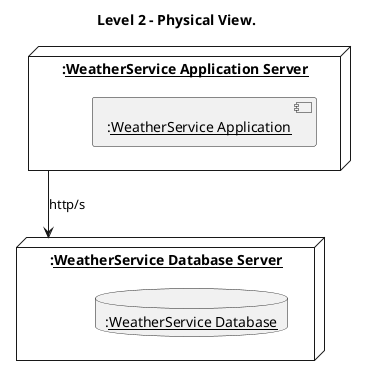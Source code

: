 @startuml
'https://plantuml.com/component-diagram

title Level 2 - Physical View.

node ":<u>WeatherService Application Server</u>" as WSAppServer {
    component ":<u>WeatherService Application</u>" as WS {
    }
}

node ":<u>WeatherService Database Server</u>" as WSDatabaseServer {
    database ":<u>WeatherService Database</u>" as WSDatabase {
    }
}

WSAppServer -down-> WSDatabaseServer : http/s

@enduml